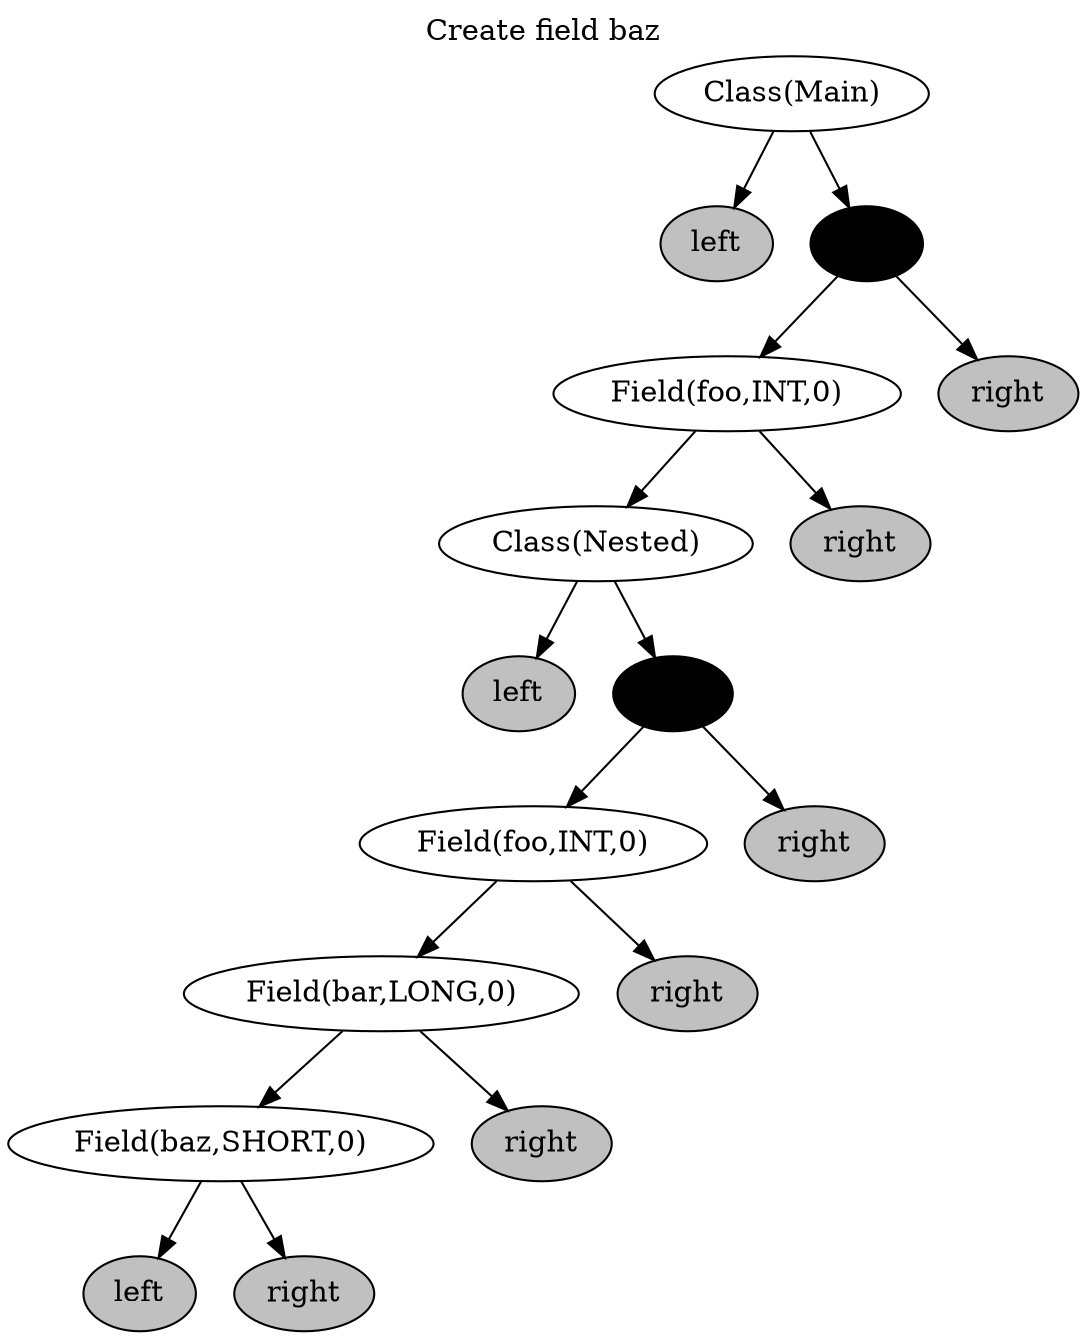 digraph G {
	n0 [label="Class(Main)"];
	n0 -> n1;
	n0 -> n2;
	n1 [label="left", style=filled, fillcolor=gray];
	n2 [style=filled, fillcolor=black];
	n2 -> n5;
	n2 -> n6;
	n5 [label="Field(foo,INT,0)"];
	n5 -> n11;
	n5 -> n12;
	n11 [label="Class(Nested)"];
	n11 -> n23;
	n11 -> n24;
	n23 [label="left", style=filled, fillcolor=gray];
	n24 [style=filled, fillcolor=black];
	n24 -> n49;
	n24 -> n50;
	n49 [label="Field(foo,INT,0)"];
	n49 -> n99;
	n49 -> n100;
	n99 [label="Field(bar,LONG,0)"];
	n99 -> n199;
	n99 -> n200;
	n199 [label="Field(baz,SHORT,0)"];
	n199 -> n399;
	n199 -> n400;
	n399 [label="left", style=filled, fillcolor=gray];
	n400 [label="right", style=filled, fillcolor=gray];
	n200 [label="right", style=filled, fillcolor=gray];
	n100 [label="right", style=filled, fillcolor=gray];
	n50 [label="right", style=filled, fillcolor=gray];
	n12 [label="right", style=filled, fillcolor=gray];
	n6 [label="right", style=filled, fillcolor=gray];
labelloc="t";
label="Create field baz";
}
